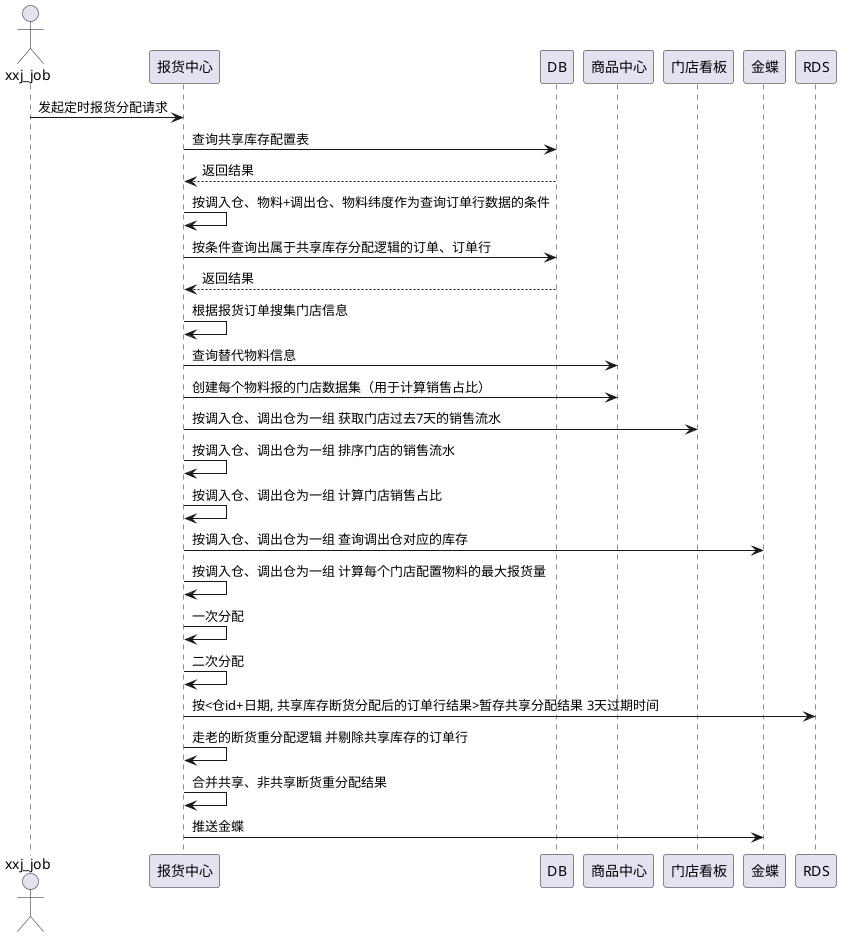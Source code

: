 @startuml

actor xxj_job
xxj_job -> 报货中心:发起定时报货分配请求
报货中心 -> DB: 查询共享库存配置表
DB --> 报货中心: 返回结果
报货中心 -> 报货中心: 按调入仓、物料+调出仓、物料纬度作为查询订单行数据的条件
报货中心 -> DB: 按条件查询出属于共享库存分配逻辑的订单、订单行
DB --> 报货中心: 返回结果
报货中心 -> 报货中心: 根据报货订单搜集门店信息
报货中心 -> 商品中心: 查询替代物料信息
报货中心 -> 商品中心: 创建每个物料报的门店数据集（用于计算销售占比）
报货中心 -> 门店看板: 按调入仓、调出仓为一组 获取门店过去7天的销售流水
报货中心 -> 报货中心: 按调入仓、调出仓为一组 排序门店的销售流水
报货中心 -> 报货中心: 按调入仓、调出仓为一组 计算门店销售占比
报货中心 -> 金蝶: 按调入仓、调出仓为一组 查询调出仓对应的库存
报货中心 -> 报货中心: 按调入仓、调出仓为一组 计算每个门店配置物料的最大报货量
报货中心 -> 报货中心: 一次分配
报货中心 -> 报货中心: 二次分配
报货中心 -> RDS:按<仓id+日期, 共享库存断货分配后的订单行结果>暂存共享分配结果 3天过期时间
报货中心 -> 报货中心: 走老的断货重分配逻辑 并剔除共享库存的订单行
报货中心 -> 报货中心: 合并共享、非共享断货重分配结果
报货中心 -> 金蝶: 推送金蝶
@enduml